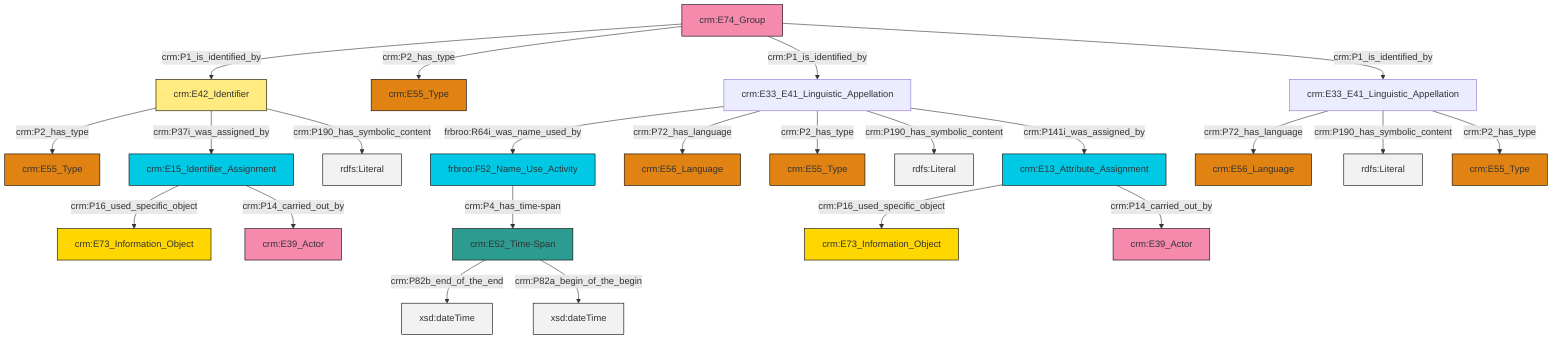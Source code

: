 graph TD
classDef Literal fill:#f2f2f2,stroke:#000000;
classDef CRM_Entity fill:#FFFFFF,stroke:#000000;
classDef Temporal_Entity fill:#00C9E6, stroke:#000000;
classDef Type fill:#E18312, stroke:#000000;
classDef Time-Span fill:#2C9C91, stroke:#000000;
classDef Appellation fill:#FFEB7F, stroke:#000000;
classDef Place fill:#008836, stroke:#000000;
classDef Persistent_Item fill:#B266B2, stroke:#000000;
classDef Conceptual_Object fill:#FFD700, stroke:#000000;
classDef Physical_Thing fill:#D2B48C, stroke:#000000;
classDef Actor fill:#f58aad, stroke:#000000;
classDef PC_Classes fill:#4ce600, stroke:#000000;
classDef Multi fill:#cccccc,stroke:#000000;

0["crm:E74_Group"]:::Actor -->|crm:P1_is_identified_by| 1["crm:E42_Identifier"]:::Appellation
0["crm:E74_Group"]:::Actor -->|crm:P2_has_type| 2["crm:E55_Type"]:::Type
1["crm:E42_Identifier"]:::Appellation -->|crm:P2_has_type| 8["crm:E55_Type"]:::Type
9["crm:E33_E41_Linguistic_Appellation"]:::Default -->|crm:P72_has_language| 11["crm:E56_Language"]:::Type
12["crm:E13_Attribute_Assignment"]:::Temporal_Entity -->|crm:P16_used_specific_object| 6["crm:E73_Information_Object"]:::Conceptual_Object
9["crm:E33_E41_Linguistic_Appellation"]:::Default -->|crm:P190_has_symbolic_content| 13[rdfs:Literal]:::Literal
14["crm:E15_Identifier_Assignment"]:::Temporal_Entity -->|crm:P16_used_specific_object| 15["crm:E73_Information_Object"]:::Conceptual_Object
16["crm:E33_E41_Linguistic_Appellation"]:::Default -->|frbroo:R64i_was_name_used_by| 17["frbroo:F52_Name_Use_Activity"]:::Temporal_Entity
17["frbroo:F52_Name_Use_Activity"]:::Temporal_Entity -->|crm:P4_has_time-span| 4["crm:E52_Time-Span"]:::Time-Span
16["crm:E33_E41_Linguistic_Appellation"]:::Default -->|crm:P72_has_language| 18["crm:E56_Language"]:::Type
1["crm:E42_Identifier"]:::Appellation -->|crm:P37i_was_assigned_by| 14["crm:E15_Identifier_Assignment"]:::Temporal_Entity
1["crm:E42_Identifier"]:::Appellation -->|crm:P190_has_symbolic_content| 25[rdfs:Literal]:::Literal
9["crm:E33_E41_Linguistic_Appellation"]:::Default -->|crm:P2_has_type| 26["crm:E55_Type"]:::Type
16["crm:E33_E41_Linguistic_Appellation"]:::Default -->|crm:P2_has_type| 29["crm:E55_Type"]:::Type
16["crm:E33_E41_Linguistic_Appellation"]:::Default -->|crm:P190_has_symbolic_content| 30[rdfs:Literal]:::Literal
12["crm:E13_Attribute_Assignment"]:::Temporal_Entity -->|crm:P14_carried_out_by| 31["crm:E39_Actor"]:::Actor
4["crm:E52_Time-Span"]:::Time-Span -->|crm:P82b_end_of_the_end| 32[xsd:dateTime]:::Literal
0["crm:E74_Group"]:::Actor -->|crm:P1_is_identified_by| 16["crm:E33_E41_Linguistic_Appellation"]:::Default
14["crm:E15_Identifier_Assignment"]:::Temporal_Entity -->|crm:P14_carried_out_by| 22["crm:E39_Actor"]:::Actor
16["crm:E33_E41_Linguistic_Appellation"]:::Default -->|crm:P141i_was_assigned_by| 12["crm:E13_Attribute_Assignment"]:::Temporal_Entity
0["crm:E74_Group"]:::Actor -->|crm:P1_is_identified_by| 9["crm:E33_E41_Linguistic_Appellation"]:::Default
4["crm:E52_Time-Span"]:::Time-Span -->|crm:P82a_begin_of_the_begin| 41[xsd:dateTime]:::Literal